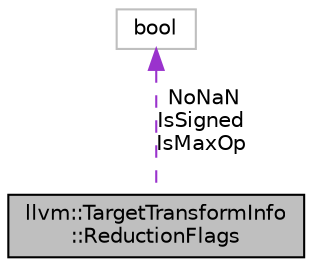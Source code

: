 digraph "llvm::TargetTransformInfo::ReductionFlags"
{
 // LATEX_PDF_SIZE
  bgcolor="transparent";
  edge [fontname="Helvetica",fontsize="10",labelfontname="Helvetica",labelfontsize="10"];
  node [fontname="Helvetica",fontsize="10",shape=record];
  Node1 [label="llvm::TargetTransformInfo\l::ReductionFlags",height=0.2,width=0.4,color="black", fillcolor="grey75", style="filled", fontcolor="black",tooltip="Flags describing the kind of vector reduction."];
  Node2 -> Node1 [dir="back",color="darkorchid3",fontsize="10",style="dashed",label=" NoNaN\nIsSigned\nIsMaxOp" ,fontname="Helvetica"];
  Node2 [label="bool",height=0.2,width=0.4,color="grey75",tooltip=" "];
}
